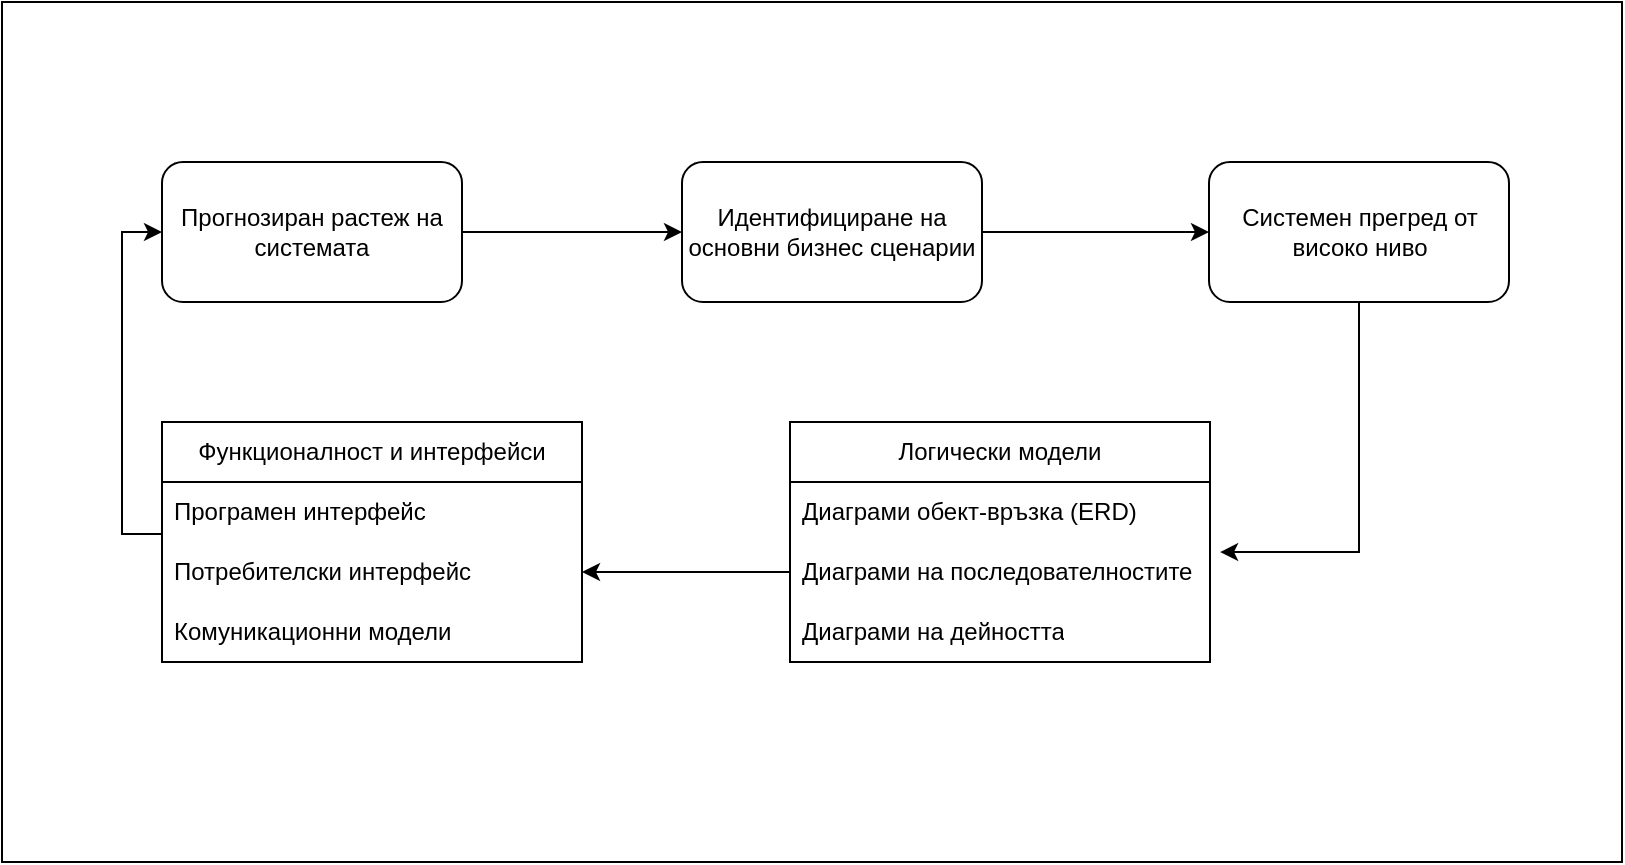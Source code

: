<mxfile version="23.0.2" type="github">
  <diagram name="Page-1" id="_-T-Ew92CXRtChjD3JXS">
    <mxGraphModel dx="2251" dy="746" grid="1" gridSize="10" guides="1" tooltips="1" connect="1" arrows="1" fold="1" page="1" pageScale="1" pageWidth="827" pageHeight="1169" math="0" shadow="0">
      <root>
        <mxCell id="0" />
        <mxCell id="1" parent="0" />
        <mxCell id="RyOX_cj8XoAbLBHZOk8--1" value="" style="rounded=0;whiteSpace=wrap;html=1;" vertex="1" parent="1">
          <mxGeometry x="-190" y="100" width="810" height="430" as="geometry" />
        </mxCell>
        <mxCell id="RyOX_cj8XoAbLBHZOk8--5" value="" style="edgeStyle=orthogonalEdgeStyle;rounded=0;orthogonalLoop=1;jettySize=auto;html=1;" edge="1" parent="1" source="RyOX_cj8XoAbLBHZOk8--3" target="RyOX_cj8XoAbLBHZOk8--4">
          <mxGeometry relative="1" as="geometry" />
        </mxCell>
        <mxCell id="RyOX_cj8XoAbLBHZOk8--3" value="Прогнозиран растеж на системата" style="rounded=1;whiteSpace=wrap;html=1;" vertex="1" parent="1">
          <mxGeometry x="-110" y="180" width="150" height="70" as="geometry" />
        </mxCell>
        <mxCell id="RyOX_cj8XoAbLBHZOk8--7" value="" style="edgeStyle=orthogonalEdgeStyle;rounded=0;orthogonalLoop=1;jettySize=auto;html=1;" edge="1" parent="1" source="RyOX_cj8XoAbLBHZOk8--4" target="RyOX_cj8XoAbLBHZOk8--6">
          <mxGeometry relative="1" as="geometry" />
        </mxCell>
        <mxCell id="RyOX_cj8XoAbLBHZOk8--4" value="Идентифициране на основни бизнес сценарии" style="rounded=1;whiteSpace=wrap;html=1;" vertex="1" parent="1">
          <mxGeometry x="150" y="180" width="150" height="70" as="geometry" />
        </mxCell>
        <mxCell id="RyOX_cj8XoAbLBHZOk8--6" value="Системен прегред от високо ниво" style="rounded=1;whiteSpace=wrap;html=1;" vertex="1" parent="1">
          <mxGeometry x="413.5" y="180" width="150" height="70" as="geometry" />
        </mxCell>
        <mxCell id="RyOX_cj8XoAbLBHZOk8--8" value="Логически модели" style="swimlane;fontStyle=0;childLayout=stackLayout;horizontal=1;startSize=30;horizontalStack=0;resizeParent=1;resizeParentMax=0;resizeLast=0;collapsible=1;marginBottom=0;whiteSpace=wrap;html=1;" vertex="1" parent="1">
          <mxGeometry x="204" y="310" width="210" height="120" as="geometry" />
        </mxCell>
        <mxCell id="RyOX_cj8XoAbLBHZOk8--9" value="Диаграми обект-връзка (ERD)" style="text;strokeColor=none;fillColor=none;align=left;verticalAlign=middle;spacingLeft=4;spacingRight=4;overflow=hidden;points=[[0,0.5],[1,0.5]];portConstraint=eastwest;rotatable=0;whiteSpace=wrap;html=1;" vertex="1" parent="RyOX_cj8XoAbLBHZOk8--8">
          <mxGeometry y="30" width="210" height="30" as="geometry" />
        </mxCell>
        <mxCell id="RyOX_cj8XoAbLBHZOk8--10" value="Диаграми на последователностите" style="text;strokeColor=none;fillColor=none;align=left;verticalAlign=middle;spacingLeft=4;spacingRight=4;overflow=hidden;points=[[0,0.5],[1,0.5]];portConstraint=eastwest;rotatable=0;whiteSpace=wrap;html=1;" vertex="1" parent="RyOX_cj8XoAbLBHZOk8--8">
          <mxGeometry y="60" width="210" height="30" as="geometry" />
        </mxCell>
        <mxCell id="RyOX_cj8XoAbLBHZOk8--11" value="Диаграми на дейността" style="text;strokeColor=none;fillColor=none;align=left;verticalAlign=middle;spacingLeft=4;spacingRight=4;overflow=hidden;points=[[0,0.5],[1,0.5]];portConstraint=eastwest;rotatable=0;whiteSpace=wrap;html=1;" vertex="1" parent="RyOX_cj8XoAbLBHZOk8--8">
          <mxGeometry y="90" width="210" height="30" as="geometry" />
        </mxCell>
        <mxCell id="RyOX_cj8XoAbLBHZOk8--12" style="edgeStyle=orthogonalEdgeStyle;rounded=0;orthogonalLoop=1;jettySize=auto;html=1;entryX=1.024;entryY=0.167;entryDx=0;entryDy=0;entryPerimeter=0;" edge="1" parent="1" source="RyOX_cj8XoAbLBHZOk8--6" target="RyOX_cj8XoAbLBHZOk8--10">
          <mxGeometry relative="1" as="geometry" />
        </mxCell>
        <mxCell id="RyOX_cj8XoAbLBHZOk8--20" style="edgeStyle=orthogonalEdgeStyle;rounded=0;orthogonalLoop=1;jettySize=auto;html=1;entryX=0;entryY=0.5;entryDx=0;entryDy=0;exitX=0;exitY=0.867;exitDx=0;exitDy=0;exitPerimeter=0;" edge="1" parent="1" source="RyOX_cj8XoAbLBHZOk8--14" target="RyOX_cj8XoAbLBHZOk8--3">
          <mxGeometry relative="1" as="geometry" />
        </mxCell>
        <mxCell id="RyOX_cj8XoAbLBHZOk8--13" value="Функционалност и интерфейси" style="swimlane;fontStyle=0;childLayout=stackLayout;horizontal=1;startSize=30;horizontalStack=0;resizeParent=1;resizeParentMax=0;resizeLast=0;collapsible=1;marginBottom=0;whiteSpace=wrap;html=1;" vertex="1" parent="1">
          <mxGeometry x="-110" y="310" width="210" height="120" as="geometry" />
        </mxCell>
        <mxCell id="RyOX_cj8XoAbLBHZOk8--14" value="Програмен интерфейс" style="text;strokeColor=none;fillColor=none;align=left;verticalAlign=middle;spacingLeft=4;spacingRight=4;overflow=hidden;points=[[0,0.5],[1,0.5]];portConstraint=eastwest;rotatable=0;whiteSpace=wrap;html=1;" vertex="1" parent="RyOX_cj8XoAbLBHZOk8--13">
          <mxGeometry y="30" width="210" height="30" as="geometry" />
        </mxCell>
        <mxCell id="RyOX_cj8XoAbLBHZOk8--15" value="Потребителски интерфейс" style="text;strokeColor=none;fillColor=none;align=left;verticalAlign=middle;spacingLeft=4;spacingRight=4;overflow=hidden;points=[[0,0.5],[1,0.5]];portConstraint=eastwest;rotatable=0;whiteSpace=wrap;html=1;" vertex="1" parent="RyOX_cj8XoAbLBHZOk8--13">
          <mxGeometry y="60" width="210" height="30" as="geometry" />
        </mxCell>
        <mxCell id="RyOX_cj8XoAbLBHZOk8--16" value="Комуникационни модели" style="text;strokeColor=none;fillColor=none;align=left;verticalAlign=middle;spacingLeft=4;spacingRight=4;overflow=hidden;points=[[0,0.5],[1,0.5]];portConstraint=eastwest;rotatable=0;whiteSpace=wrap;html=1;" vertex="1" parent="RyOX_cj8XoAbLBHZOk8--13">
          <mxGeometry y="90" width="210" height="30" as="geometry" />
        </mxCell>
        <mxCell id="RyOX_cj8XoAbLBHZOk8--17" value="" style="edgeStyle=orthogonalEdgeStyle;rounded=0;orthogonalLoop=1;jettySize=auto;html=1;entryX=1;entryY=0.5;entryDx=0;entryDy=0;" edge="1" parent="1" source="RyOX_cj8XoAbLBHZOk8--10" target="RyOX_cj8XoAbLBHZOk8--15">
          <mxGeometry relative="1" as="geometry" />
        </mxCell>
      </root>
    </mxGraphModel>
  </diagram>
</mxfile>
